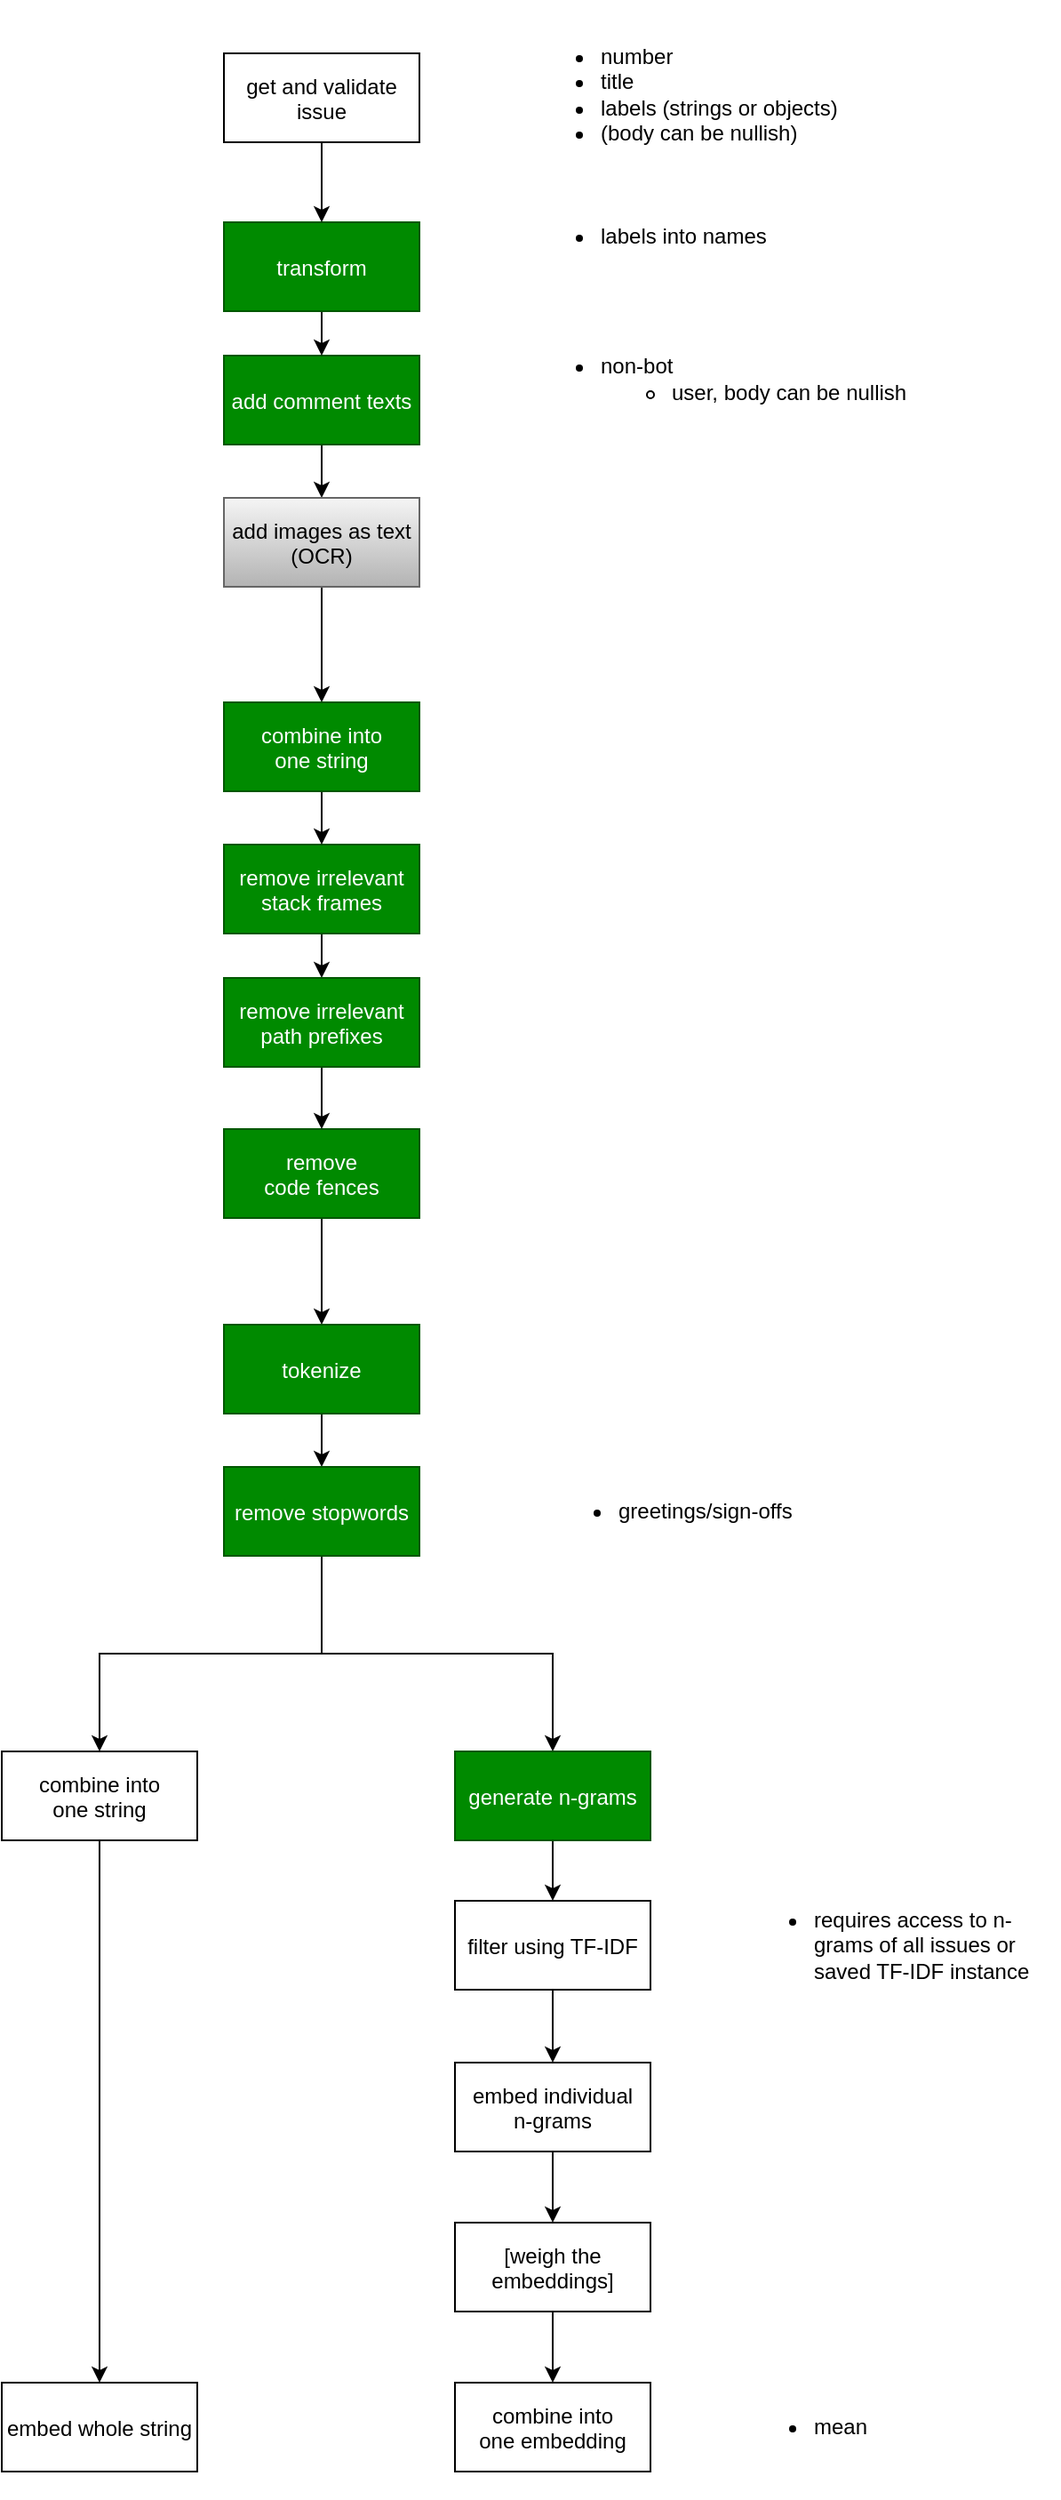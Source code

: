<mxfile version="24.7.8">
  <diagram name="Page-1" id="e7e014a7-5840-1c2e-5031-d8a46d1fe8dd">
    <mxGraphModel dx="982" dy="1767" grid="1" gridSize="10" guides="1" tooltips="1" connect="1" arrows="1" fold="1" page="1" pageScale="1" pageWidth="1169" pageHeight="826" background="none" math="0" shadow="0">
      <root>
        <mxCell id="0" />
        <mxCell id="1" parent="0" />
        <mxCell id="v6B5wqSu6SAp7sWqbgs--83" style="edgeStyle=orthogonalEdgeStyle;rounded=0;orthogonalLoop=1;jettySize=auto;html=1;exitX=0.5;exitY=1;exitDx=0;exitDy=0;" parent="1" source="v6B5wqSu6SAp7sWqbgs--84" target="v6B5wqSu6SAp7sWqbgs--109" edge="1">
          <mxGeometry relative="1" as="geometry">
            <mxPoint x="275.5" y="650" as="targetPoint" />
          </mxGeometry>
        </mxCell>
        <mxCell id="v6B5wqSu6SAp7sWqbgs--84" value="remove&#xa;code fences" style="fillColor=#008a00;fontColor=#ffffff;strokeColor=#005700;" parent="1" vertex="1">
          <mxGeometry x="220" y="535" width="110" height="50" as="geometry" />
        </mxCell>
        <mxCell id="cVfKy4Dpxkk26B2VuoCf-9" style="edgeStyle=orthogonalEdgeStyle;rounded=0;orthogonalLoop=1;jettySize=auto;html=1;exitX=0.5;exitY=1;exitDx=0;exitDy=0;" edge="1" parent="1" source="v6B5wqSu6SAp7sWqbgs--86" target="cVfKy4Dpxkk26B2VuoCf-8">
          <mxGeometry relative="1" as="geometry" />
        </mxCell>
        <mxCell id="v6B5wqSu6SAp7sWqbgs--86" value="remove irrelevant&#xa;stack frames" style="fillColor=#008a00;fontColor=#ffffff;strokeColor=#005700;" parent="1" vertex="1">
          <mxGeometry x="220" y="375" width="110" height="50" as="geometry" />
        </mxCell>
        <mxCell id="v6B5wqSu6SAp7sWqbgs--107" value="&lt;ul&gt;&lt;li&gt;greetings/sign-offs&lt;/li&gt;&lt;/ul&gt;" style="text;strokeColor=none;fillColor=none;html=1;whiteSpace=wrap;verticalAlign=middle;overflow=hidden;" parent="1" vertex="1">
          <mxGeometry x="400" y="710" width="180" height="80" as="geometry" />
        </mxCell>
        <mxCell id="v6B5wqSu6SAp7sWqbgs--108" style="edgeStyle=orthogonalEdgeStyle;rounded=0;orthogonalLoop=1;jettySize=auto;html=1;exitX=0.5;exitY=1;exitDx=0;exitDy=0;" parent="1" source="v6B5wqSu6SAp7sWqbgs--109" target="v6B5wqSu6SAp7sWqbgs--110" edge="1">
          <mxGeometry relative="1" as="geometry" />
        </mxCell>
        <mxCell id="v6B5wqSu6SAp7sWqbgs--109" value="tokenize" style="fillColor=#008a00;fontColor=#ffffff;strokeColor=#005700;" parent="1" vertex="1">
          <mxGeometry x="220" y="645" width="110" height="50" as="geometry" />
        </mxCell>
        <mxCell id="v6B5wqSu6SAp7sWqbgs--120" style="edgeStyle=orthogonalEdgeStyle;rounded=0;orthogonalLoop=1;jettySize=auto;html=1;exitX=0.5;exitY=1;exitDx=0;exitDy=0;" parent="1" source="v6B5wqSu6SAp7sWqbgs--110" target="v6B5wqSu6SAp7sWqbgs--119" edge="1">
          <mxGeometry relative="1" as="geometry" />
        </mxCell>
        <mxCell id="v6B5wqSu6SAp7sWqbgs--124" style="edgeStyle=orthogonalEdgeStyle;rounded=0;orthogonalLoop=1;jettySize=auto;html=1;exitX=0.5;exitY=1;exitDx=0;exitDy=0;" parent="1" source="v6B5wqSu6SAp7sWqbgs--110" target="v6B5wqSu6SAp7sWqbgs--123" edge="1">
          <mxGeometry relative="1" as="geometry" />
        </mxCell>
        <mxCell id="v6B5wqSu6SAp7sWqbgs--110" value="remove stopwords" style="fillColor=#008a00;fontColor=#ffffff;strokeColor=#005700;" parent="1" vertex="1">
          <mxGeometry x="220" y="725" width="110" height="50" as="geometry" />
        </mxCell>
        <mxCell id="v6B5wqSu6SAp7sWqbgs--111" value="&lt;ul&gt;&lt;li&gt;number&lt;/li&gt;&lt;li&gt;title&lt;/li&gt;&lt;li&gt;labels (strings or objects)&lt;/li&gt;&lt;li&gt;(body can be nullish)&lt;/li&gt;&lt;/ul&gt;" style="text;strokeColor=none;fillColor=none;html=1;whiteSpace=wrap;verticalAlign=middle;overflow=hidden;" parent="1" vertex="1">
          <mxGeometry x="390" y="-100" width="200" height="105" as="geometry" />
        </mxCell>
        <mxCell id="v6B5wqSu6SAp7sWqbgs--115" style="edgeStyle=orthogonalEdgeStyle;rounded=0;orthogonalLoop=1;jettySize=auto;html=1;exitX=0.5;exitY=1;exitDx=0;exitDy=0;" parent="1" source="v6B5wqSu6SAp7sWqbgs--112" target="v6B5wqSu6SAp7sWqbgs--114" edge="1">
          <mxGeometry relative="1" as="geometry" />
        </mxCell>
        <mxCell id="v6B5wqSu6SAp7sWqbgs--112" value="add comment texts" style="fillColor=#008a00;fontColor=#ffffff;strokeColor=#005700;" parent="1" vertex="1">
          <mxGeometry x="220" y="100" width="110" height="50" as="geometry" />
        </mxCell>
        <mxCell id="v6B5wqSu6SAp7sWqbgs--117" style="edgeStyle=orthogonalEdgeStyle;rounded=0;orthogonalLoop=1;jettySize=auto;html=1;exitX=0.5;exitY=1;exitDx=0;exitDy=0;" parent="1" source="v6B5wqSu6SAp7sWqbgs--114" target="v6B5wqSu6SAp7sWqbgs--116" edge="1">
          <mxGeometry relative="1" as="geometry" />
        </mxCell>
        <mxCell id="v6B5wqSu6SAp7sWqbgs--114" value="add images as text&#xa;(OCR)" style="fillColor=#f5f5f5;gradientColor=#b3b3b3;strokeColor=#666666;fontColor=#000000;" parent="1" vertex="1">
          <mxGeometry x="220" y="180" width="110" height="50" as="geometry" />
        </mxCell>
        <mxCell id="v6B5wqSu6SAp7sWqbgs--118" style="edgeStyle=orthogonalEdgeStyle;rounded=0;orthogonalLoop=1;jettySize=auto;html=1;exitX=0.5;exitY=1;exitDx=0;exitDy=0;entryX=0.5;entryY=0;entryDx=0;entryDy=0;" parent="1" source="v6B5wqSu6SAp7sWqbgs--116" target="v6B5wqSu6SAp7sWqbgs--86" edge="1">
          <mxGeometry relative="1" as="geometry" />
        </mxCell>
        <mxCell id="v6B5wqSu6SAp7sWqbgs--116" value="combine into&#xa;one string" style="fillColor=#008a00;fontColor=#ffffff;strokeColor=#005700;" parent="1" vertex="1">
          <mxGeometry x="220" y="295" width="110" height="50" as="geometry" />
        </mxCell>
        <mxCell id="v6B5wqSu6SAp7sWqbgs--122" style="edgeStyle=orthogonalEdgeStyle;rounded=0;orthogonalLoop=1;jettySize=auto;html=1;exitX=0.5;exitY=1;exitDx=0;exitDy=0;" parent="1" source="v6B5wqSu6SAp7sWqbgs--119" target="v6B5wqSu6SAp7sWqbgs--121" edge="1">
          <mxGeometry relative="1" as="geometry" />
        </mxCell>
        <mxCell id="v6B5wqSu6SAp7sWqbgs--119" value="generate n-grams" style="fillColor=#008a00;fontColor=#ffffff;strokeColor=#005700;" parent="1" vertex="1">
          <mxGeometry x="350" y="885" width="110" height="50" as="geometry" />
        </mxCell>
        <mxCell id="v6B5wqSu6SAp7sWqbgs--128" style="edgeStyle=orthogonalEdgeStyle;rounded=0;orthogonalLoop=1;jettySize=auto;html=1;exitX=0.5;exitY=1;exitDx=0;exitDy=0;" parent="1" source="v6B5wqSu6SAp7sWqbgs--121" target="v6B5wqSu6SAp7sWqbgs--127" edge="1">
          <mxGeometry relative="1" as="geometry" />
        </mxCell>
        <mxCell id="v6B5wqSu6SAp7sWqbgs--121" value="filter using TF-IDF" style="" parent="1" vertex="1">
          <mxGeometry x="350" y="969" width="110" height="50" as="geometry" />
        </mxCell>
        <mxCell id="v6B5wqSu6SAp7sWqbgs--126" style="edgeStyle=orthogonalEdgeStyle;rounded=0;orthogonalLoop=1;jettySize=auto;html=1;exitX=0.5;exitY=1;exitDx=0;exitDy=0;" parent="1" source="v6B5wqSu6SAp7sWqbgs--123" target="v6B5wqSu6SAp7sWqbgs--125" edge="1">
          <mxGeometry relative="1" as="geometry" />
        </mxCell>
        <mxCell id="v6B5wqSu6SAp7sWqbgs--123" value="combine into&#xa;one string" style="" parent="1" vertex="1">
          <mxGeometry x="95" y="885" width="110" height="50" as="geometry" />
        </mxCell>
        <mxCell id="v6B5wqSu6SAp7sWqbgs--125" value="embed whole string" style="" parent="1" vertex="1">
          <mxGeometry x="95" y="1240" width="110" height="50" as="geometry" />
        </mxCell>
        <mxCell id="v6B5wqSu6SAp7sWqbgs--132" style="edgeStyle=orthogonalEdgeStyle;rounded=0;orthogonalLoop=1;jettySize=auto;html=1;exitX=0.5;exitY=1;exitDx=0;exitDy=0;" parent="1" source="v6B5wqSu6SAp7sWqbgs--127" target="v6B5wqSu6SAp7sWqbgs--131" edge="1">
          <mxGeometry relative="1" as="geometry" />
        </mxCell>
        <mxCell id="v6B5wqSu6SAp7sWqbgs--127" value="embed individual&#xa;n-grams" style="" parent="1" vertex="1">
          <mxGeometry x="350" y="1060" width="110" height="50" as="geometry" />
        </mxCell>
        <mxCell id="v6B5wqSu6SAp7sWqbgs--130" value="&lt;ul&gt;&lt;li&gt;requires access to n-grams of all issues or saved TF-IDF instance&lt;/li&gt;&lt;/ul&gt;" style="text;strokeColor=none;fillColor=none;html=1;whiteSpace=wrap;verticalAlign=middle;overflow=hidden;" parent="1" vertex="1">
          <mxGeometry x="510" y="954" width="180" height="80" as="geometry" />
        </mxCell>
        <mxCell id="v6B5wqSu6SAp7sWqbgs--134" style="edgeStyle=orthogonalEdgeStyle;rounded=0;orthogonalLoop=1;jettySize=auto;html=1;exitX=0.5;exitY=1;exitDx=0;exitDy=0;" parent="1" source="v6B5wqSu6SAp7sWqbgs--131" target="v6B5wqSu6SAp7sWqbgs--133" edge="1">
          <mxGeometry relative="1" as="geometry" />
        </mxCell>
        <mxCell id="v6B5wqSu6SAp7sWqbgs--131" value="[weigh the&#xa;embeddings]" style="" parent="1" vertex="1">
          <mxGeometry x="350" y="1150" width="110" height="50" as="geometry" />
        </mxCell>
        <mxCell id="v6B5wqSu6SAp7sWqbgs--133" value="combine into&#xa;one embedding" style="" parent="1" vertex="1">
          <mxGeometry x="350" y="1240" width="110" height="50" as="geometry" />
        </mxCell>
        <mxCell id="cVfKy4Dpxkk26B2VuoCf-3" style="edgeStyle=orthogonalEdgeStyle;rounded=0;orthogonalLoop=1;jettySize=auto;html=1;exitX=0.5;exitY=1;exitDx=0;exitDy=0;entryX=0.5;entryY=0;entryDx=0;entryDy=0;" edge="1" parent="1" source="cVfKy4Dpxkk26B2VuoCf-1" target="v6B5wqSu6SAp7sWqbgs--112">
          <mxGeometry relative="1" as="geometry" />
        </mxCell>
        <mxCell id="cVfKy4Dpxkk26B2VuoCf-1" value="transform" style="fillColor=#008a00;fontColor=#ffffff;strokeColor=#005700;" vertex="1" parent="1">
          <mxGeometry x="220" y="25" width="110" height="50" as="geometry" />
        </mxCell>
        <mxCell id="cVfKy4Dpxkk26B2VuoCf-4" value="&lt;ul&gt;&lt;li&gt;labels into names&lt;/li&gt;&lt;/ul&gt;" style="text;strokeColor=none;fillColor=none;html=1;whiteSpace=wrap;verticalAlign=middle;overflow=hidden;" vertex="1" parent="1">
          <mxGeometry x="390" y="-20" width="200" height="105" as="geometry" />
        </mxCell>
        <mxCell id="cVfKy4Dpxkk26B2VuoCf-6" style="edgeStyle=orthogonalEdgeStyle;rounded=0;orthogonalLoop=1;jettySize=auto;html=1;exitX=0.5;exitY=1;exitDx=0;exitDy=0;entryX=0.5;entryY=0;entryDx=0;entryDy=0;" edge="1" parent="1" source="cVfKy4Dpxkk26B2VuoCf-5" target="cVfKy4Dpxkk26B2VuoCf-1">
          <mxGeometry relative="1" as="geometry">
            <mxPoint x="275" y="-52.5" as="targetPoint" />
          </mxGeometry>
        </mxCell>
        <mxCell id="cVfKy4Dpxkk26B2VuoCf-5" value="get and validate&#xa;issue" style="" vertex="1" parent="1">
          <mxGeometry x="220" y="-70" width="110" height="50" as="geometry" />
        </mxCell>
        <mxCell id="cVfKy4Dpxkk26B2VuoCf-7" value="&lt;ul&gt;&lt;li&gt;non-bot&lt;/li&gt;&lt;ul&gt;&lt;li&gt;user, body can be nullish&lt;/li&gt;&lt;/ul&gt;&lt;/ul&gt;" style="text;strokeColor=none;fillColor=none;html=1;whiteSpace=wrap;verticalAlign=middle;overflow=hidden;" vertex="1" parent="1">
          <mxGeometry x="390" y="60" width="260" height="105" as="geometry" />
        </mxCell>
        <mxCell id="cVfKy4Dpxkk26B2VuoCf-10" style="edgeStyle=orthogonalEdgeStyle;rounded=0;orthogonalLoop=1;jettySize=auto;html=1;entryX=0.5;entryY=0;entryDx=0;entryDy=0;" edge="1" parent="1" source="cVfKy4Dpxkk26B2VuoCf-8" target="v6B5wqSu6SAp7sWqbgs--84">
          <mxGeometry relative="1" as="geometry" />
        </mxCell>
        <mxCell id="cVfKy4Dpxkk26B2VuoCf-8" value="remove irrelevant&#xa;path prefixes" style="fillColor=#008a00;fontColor=#ffffff;strokeColor=#005700;" vertex="1" parent="1">
          <mxGeometry x="220" y="450" width="110" height="50" as="geometry" />
        </mxCell>
        <mxCell id="cVfKy4Dpxkk26B2VuoCf-11" value="&lt;ul&gt;&lt;li&gt;mean&lt;/li&gt;&lt;/ul&gt;" style="text;strokeColor=none;fillColor=none;html=1;whiteSpace=wrap;verticalAlign=middle;overflow=hidden;" vertex="1" parent="1">
          <mxGeometry x="510" y="1225" width="180" height="80" as="geometry" />
        </mxCell>
      </root>
    </mxGraphModel>
  </diagram>
</mxfile>
